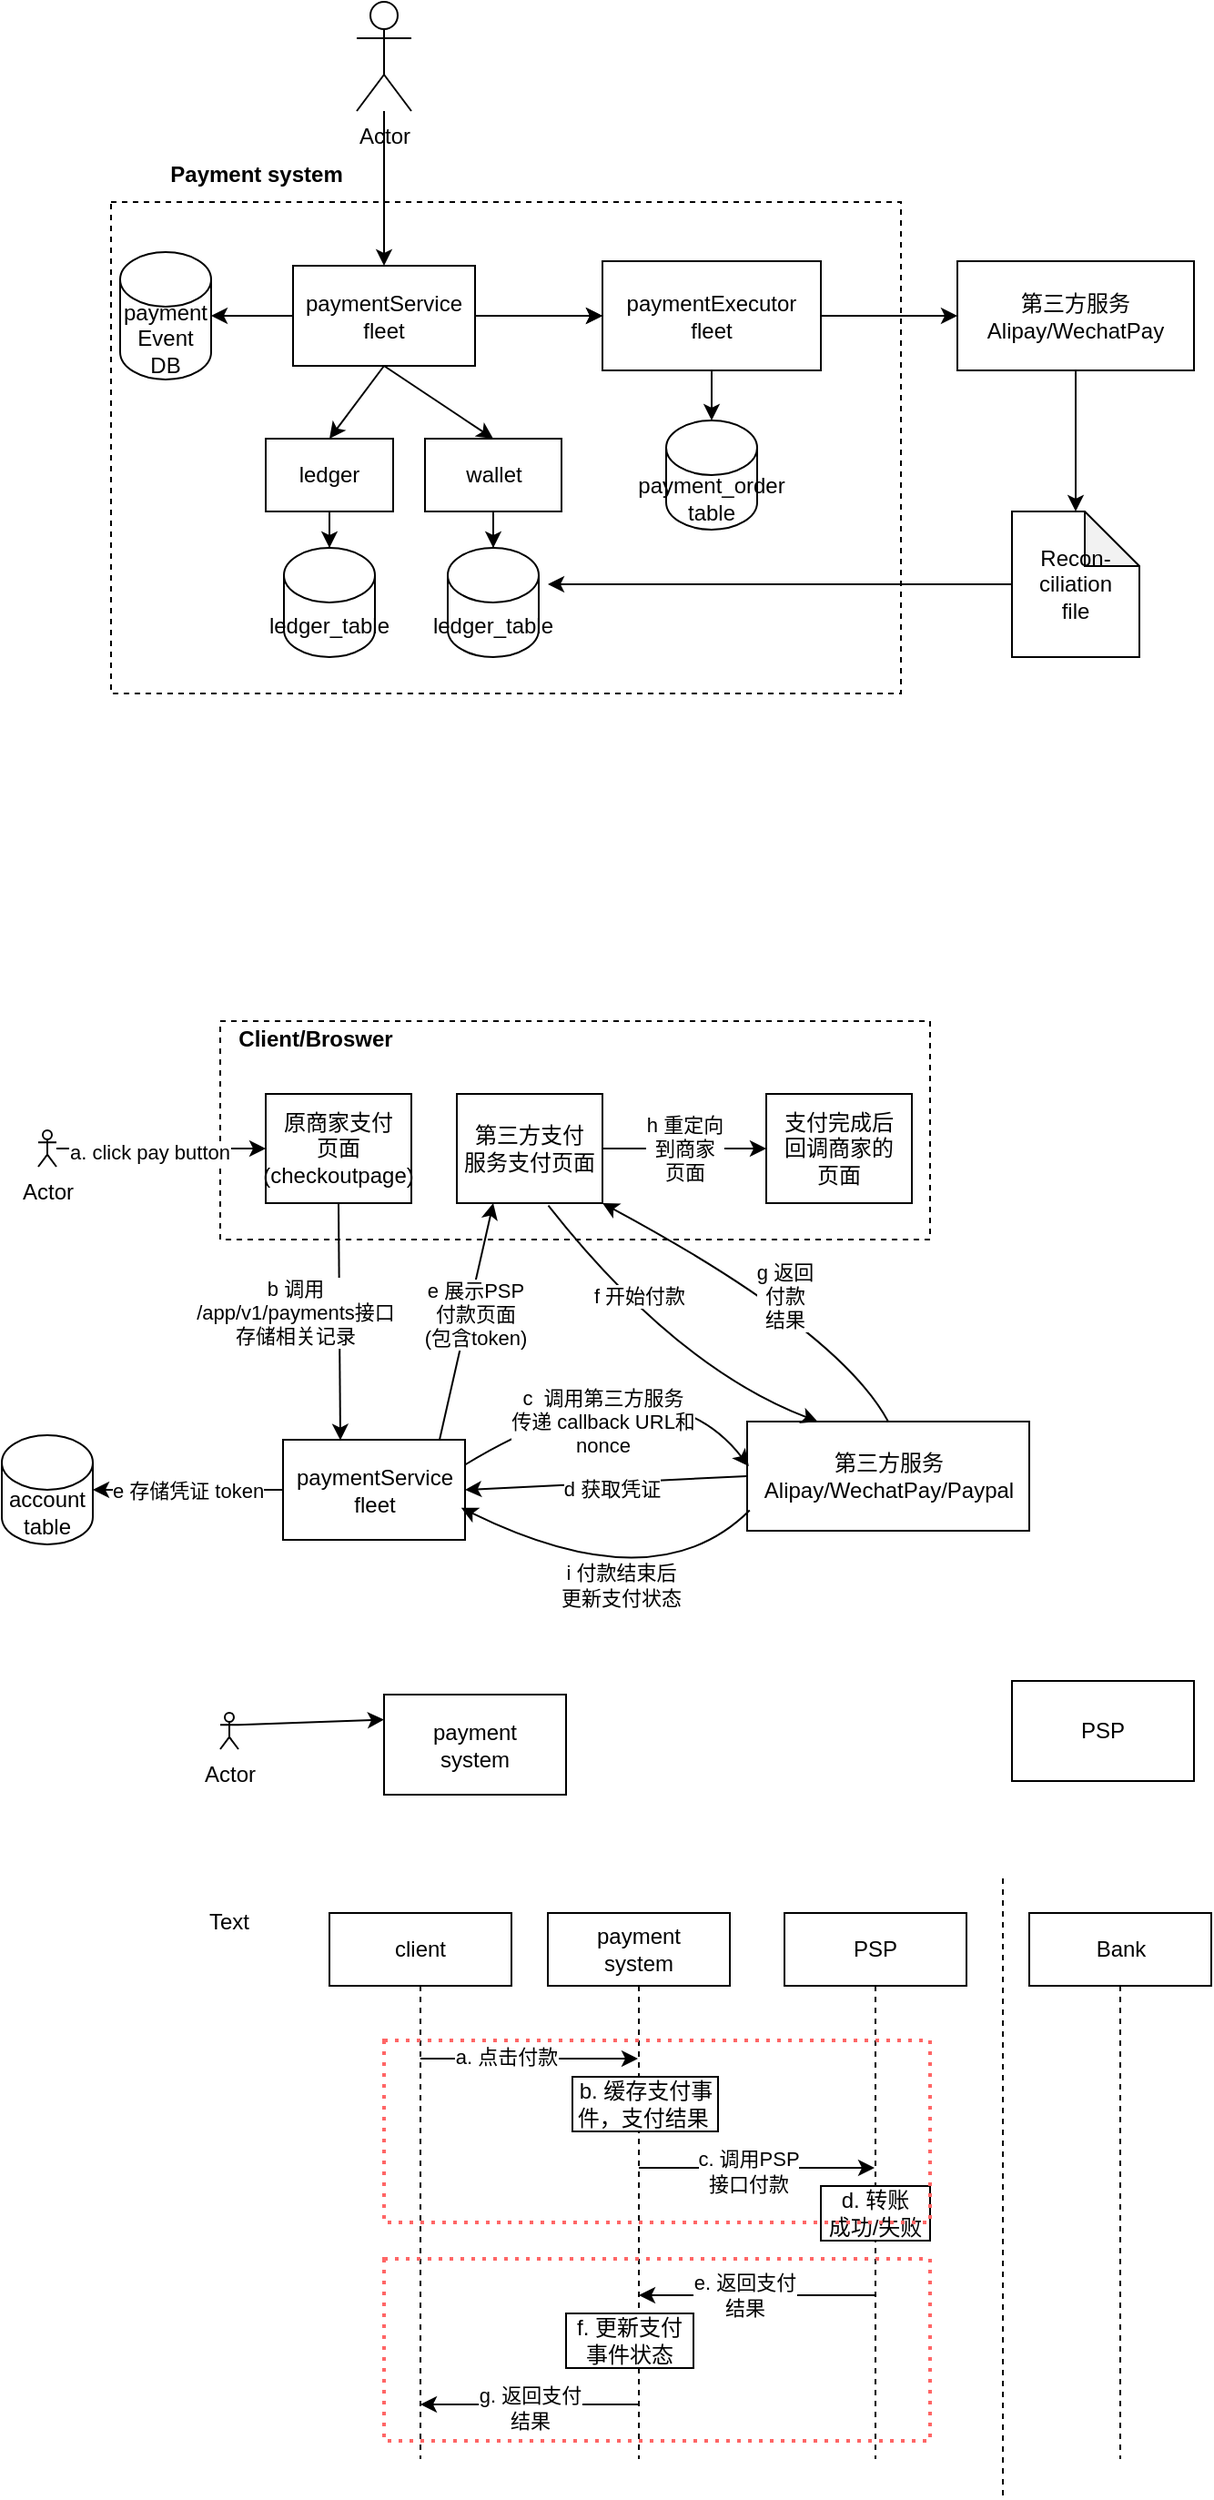 <mxfile version="21.2.9" type="github">
  <diagram name="第 1 页" id="kzGc7oRQ1Pldm_sT-_sH">
    <mxGraphModel dx="1348" dy="861" grid="1" gridSize="10" guides="1" tooltips="1" connect="1" arrows="1" fold="1" page="1" pageScale="1" pageWidth="827" pageHeight="1169" background="#FFFFFF" math="0" shadow="0">
      <root>
        <mxCell id="0" />
        <mxCell id="1" parent="0" />
        <mxCell id="zvotqxtV_hxMc-tcyJg2-2" value="" style="rounded=0;whiteSpace=wrap;html=1;fillColor=none;dashed=1;" vertex="1" parent="1">
          <mxGeometry x="160" y="190" width="434" height="270" as="geometry" />
        </mxCell>
        <mxCell id="zvotqxtV_hxMc-tcyJg2-44" value="" style="rounded=0;whiteSpace=wrap;html=1;fillColor=none;dashed=1;" vertex="1" parent="1">
          <mxGeometry x="220" y="640" width="390" height="120" as="geometry" />
        </mxCell>
        <mxCell id="zvotqxtV_hxMc-tcyJg2-27" style="edgeStyle=orthogonalEdgeStyle;rounded=0;orthogonalLoop=1;jettySize=auto;html=1;entryX=0.5;entryY=0;entryDx=0;entryDy=0;" edge="1" parent="1" source="zvotqxtV_hxMc-tcyJg2-3" target="zvotqxtV_hxMc-tcyJg2-7">
          <mxGeometry relative="1" as="geometry" />
        </mxCell>
        <mxCell id="zvotqxtV_hxMc-tcyJg2-3" value="Actor" style="shape=umlActor;verticalLabelPosition=bottom;verticalAlign=top;html=1;outlineConnect=0;" vertex="1" parent="1">
          <mxGeometry x="295" y="80" width="30" height="60" as="geometry" />
        </mxCell>
        <mxCell id="zvotqxtV_hxMc-tcyJg2-21" style="edgeStyle=orthogonalEdgeStyle;rounded=0;orthogonalLoop=1;jettySize=auto;html=1;" edge="1" parent="1" source="zvotqxtV_hxMc-tcyJg2-4" target="zvotqxtV_hxMc-tcyJg2-12">
          <mxGeometry relative="1" as="geometry">
            <mxPoint x="745" y="410" as="targetPoint" />
          </mxGeometry>
        </mxCell>
        <mxCell id="zvotqxtV_hxMc-tcyJg2-4" value="第三方服务&lt;br&gt;Alipay/WechatPay" style="rounded=0;whiteSpace=wrap;html=1;fillColor=none;" vertex="1" parent="1">
          <mxGeometry x="625" y="222.5" width="130" height="60" as="geometry" />
        </mxCell>
        <mxCell id="zvotqxtV_hxMc-tcyJg2-26" style="edgeStyle=orthogonalEdgeStyle;rounded=0;orthogonalLoop=1;jettySize=auto;html=1;" edge="1" parent="1" source="zvotqxtV_hxMc-tcyJg2-6" target="zvotqxtV_hxMc-tcyJg2-9">
          <mxGeometry relative="1" as="geometry" />
        </mxCell>
        <mxCell id="zvotqxtV_hxMc-tcyJg2-29" style="edgeStyle=orthogonalEdgeStyle;rounded=0;orthogonalLoop=1;jettySize=auto;html=1;" edge="1" parent="1" source="zvotqxtV_hxMc-tcyJg2-6" target="zvotqxtV_hxMc-tcyJg2-4">
          <mxGeometry relative="1" as="geometry" />
        </mxCell>
        <mxCell id="zvotqxtV_hxMc-tcyJg2-6" value="paymentExecutor&lt;br&gt;fleet" style="rounded=0;whiteSpace=wrap;html=1;" vertex="1" parent="1">
          <mxGeometry x="430" y="222.5" width="120" height="60" as="geometry" />
        </mxCell>
        <mxCell id="zvotqxtV_hxMc-tcyJg2-28" style="edgeStyle=orthogonalEdgeStyle;rounded=0;orthogonalLoop=1;jettySize=auto;html=1;" edge="1" parent="1" source="zvotqxtV_hxMc-tcyJg2-7" target="zvotqxtV_hxMc-tcyJg2-6">
          <mxGeometry relative="1" as="geometry" />
        </mxCell>
        <mxCell id="zvotqxtV_hxMc-tcyJg2-31" value="" style="edgeStyle=orthogonalEdgeStyle;rounded=0;orthogonalLoop=1;jettySize=auto;html=1;" edge="1" parent="1" source="zvotqxtV_hxMc-tcyJg2-7" target="zvotqxtV_hxMc-tcyJg2-6">
          <mxGeometry relative="1" as="geometry" />
        </mxCell>
        <mxCell id="zvotqxtV_hxMc-tcyJg2-90" style="edgeStyle=orthogonalEdgeStyle;rounded=0;orthogonalLoop=1;jettySize=auto;html=1;entryX=1;entryY=0.5;entryDx=0;entryDy=0;entryPerimeter=0;" edge="1" parent="1" source="zvotqxtV_hxMc-tcyJg2-7" target="zvotqxtV_hxMc-tcyJg2-89">
          <mxGeometry relative="1" as="geometry" />
        </mxCell>
        <mxCell id="zvotqxtV_hxMc-tcyJg2-7" value="paymentService&lt;br&gt;fleet" style="rounded=0;whiteSpace=wrap;html=1;" vertex="1" parent="1">
          <mxGeometry x="260" y="225" width="100" height="55" as="geometry" />
        </mxCell>
        <mxCell id="zvotqxtV_hxMc-tcyJg2-9" value="payment_order&lt;br&gt;table" style="shape=cylinder3;whiteSpace=wrap;html=1;boundedLbl=1;backgroundOutline=1;size=15;" vertex="1" parent="1">
          <mxGeometry x="465" y="310" width="50" height="60" as="geometry" />
        </mxCell>
        <mxCell id="zvotqxtV_hxMc-tcyJg2-22" style="edgeStyle=orthogonalEdgeStyle;rounded=0;orthogonalLoop=1;jettySize=auto;html=1;entryX=1;entryY=0.5;entryDx=0;entryDy=0;" edge="1" parent="1" source="zvotqxtV_hxMc-tcyJg2-12">
          <mxGeometry relative="1" as="geometry">
            <mxPoint x="400" y="400" as="targetPoint" />
          </mxGeometry>
        </mxCell>
        <mxCell id="zvotqxtV_hxMc-tcyJg2-12" value="Recon-&lt;br&gt;ciliation&lt;br&gt;file" style="shape=note;whiteSpace=wrap;html=1;backgroundOutline=1;darkOpacity=0.05;" vertex="1" parent="1">
          <mxGeometry x="655" y="360" width="70" height="80" as="geometry" />
        </mxCell>
        <mxCell id="zvotqxtV_hxMc-tcyJg2-14" value="ledger_table" style="shape=cylinder3;whiteSpace=wrap;html=1;boundedLbl=1;backgroundOutline=1;size=15;" vertex="1" parent="1">
          <mxGeometry x="255" y="380" width="50" height="60" as="geometry" />
        </mxCell>
        <mxCell id="zvotqxtV_hxMc-tcyJg2-30" value="Payment system" style="text;html=1;strokeColor=none;fillColor=none;align=center;verticalAlign=middle;whiteSpace=wrap;rounded=0;fontStyle=1" vertex="1" parent="1">
          <mxGeometry x="175" y="160" width="130" height="30" as="geometry" />
        </mxCell>
        <mxCell id="zvotqxtV_hxMc-tcyJg2-34" style="edgeStyle=orthogonalEdgeStyle;rounded=0;orthogonalLoop=1;jettySize=auto;html=1;exitX=0.5;exitY=1;exitDx=0;exitDy=0;" edge="1" parent="1" source="zvotqxtV_hxMc-tcyJg2-2" target="zvotqxtV_hxMc-tcyJg2-2">
          <mxGeometry relative="1" as="geometry" />
        </mxCell>
        <mxCell id="zvotqxtV_hxMc-tcyJg2-40" value="原商家支付&lt;br&gt;页面(checkoutpage)" style="rounded=0;whiteSpace=wrap;html=1;" vertex="1" parent="1">
          <mxGeometry x="245" y="680" width="80" height="60" as="geometry" />
        </mxCell>
        <mxCell id="zvotqxtV_hxMc-tcyJg2-41" value="第三方服务&lt;br&gt;Alipay/WechatPay/Paypal" style="rounded=0;whiteSpace=wrap;html=1;fillColor=none;" vertex="1" parent="1">
          <mxGeometry x="509.5" y="860" width="155" height="60" as="geometry" />
        </mxCell>
        <mxCell id="zvotqxtV_hxMc-tcyJg2-47" style="edgeStyle=orthogonalEdgeStyle;rounded=0;orthogonalLoop=1;jettySize=auto;html=1;" edge="1" parent="1" source="zvotqxtV_hxMc-tcyJg2-42" target="zvotqxtV_hxMc-tcyJg2-40">
          <mxGeometry relative="1" as="geometry" />
        </mxCell>
        <mxCell id="zvotqxtV_hxMc-tcyJg2-92" value="a. click pay button" style="edgeLabel;html=1;align=center;verticalAlign=middle;resizable=0;points=[];" vertex="1" connectable="0" parent="zvotqxtV_hxMc-tcyJg2-47">
          <mxGeometry x="-0.146" y="-2" relative="1" as="geometry">
            <mxPoint x="2" as="offset" />
          </mxGeometry>
        </mxCell>
        <mxCell id="zvotqxtV_hxMc-tcyJg2-42" value="Actor" style="shape=umlActor;verticalLabelPosition=bottom;verticalAlign=top;html=1;outlineConnect=0;" vertex="1" parent="1">
          <mxGeometry x="120" y="700" width="10" height="20" as="geometry" />
        </mxCell>
        <mxCell id="zvotqxtV_hxMc-tcyJg2-80" value="h 重定向&lt;br&gt;到商家&lt;br&gt;页面" style="edgeStyle=orthogonalEdgeStyle;rounded=0;orthogonalLoop=1;jettySize=auto;html=1;" edge="1" parent="1" source="zvotqxtV_hxMc-tcyJg2-49" target="zvotqxtV_hxMc-tcyJg2-50">
          <mxGeometry relative="1" as="geometry" />
        </mxCell>
        <mxCell id="zvotqxtV_hxMc-tcyJg2-49" value="第三方支付&lt;br&gt;服务支付页面" style="rounded=0;whiteSpace=wrap;html=1;" vertex="1" parent="1">
          <mxGeometry x="350" y="680" width="80" height="60" as="geometry" />
        </mxCell>
        <mxCell id="zvotqxtV_hxMc-tcyJg2-50" value="支付完成后&lt;br&gt;回调商家的&lt;br&gt;页面" style="rounded=0;whiteSpace=wrap;html=1;" vertex="1" parent="1">
          <mxGeometry x="520" y="680" width="80" height="60" as="geometry" />
        </mxCell>
        <mxCell id="zvotqxtV_hxMc-tcyJg2-65" value="e 存储凭证 token" style="edgeStyle=orthogonalEdgeStyle;rounded=0;orthogonalLoop=1;jettySize=auto;html=1;entryX=1;entryY=0.5;entryDx=0;entryDy=0;entryPerimeter=0;" edge="1" parent="1" source="zvotqxtV_hxMc-tcyJg2-52" target="zvotqxtV_hxMc-tcyJg2-63">
          <mxGeometry relative="1" as="geometry" />
        </mxCell>
        <mxCell id="zvotqxtV_hxMc-tcyJg2-52" value="paymentService&lt;br&gt;fleet" style="rounded=0;whiteSpace=wrap;html=1;" vertex="1" parent="1">
          <mxGeometry x="254.5" y="870" width="100" height="55" as="geometry" />
        </mxCell>
        <mxCell id="zvotqxtV_hxMc-tcyJg2-57" value="" style="endArrow=classic;html=1;rounded=0;exitX=0.5;exitY=1;exitDx=0;exitDy=0;entryX=0.315;entryY=0.005;entryDx=0;entryDy=0;entryPerimeter=0;" edge="1" parent="1" source="zvotqxtV_hxMc-tcyJg2-40" target="zvotqxtV_hxMc-tcyJg2-52">
          <mxGeometry width="50" height="50" relative="1" as="geometry">
            <mxPoint x="240" y="830" as="sourcePoint" />
            <mxPoint x="280" y="790" as="targetPoint" />
          </mxGeometry>
        </mxCell>
        <mxCell id="zvotqxtV_hxMc-tcyJg2-93" value="b 调用 &lt;br&gt;/app/v1/payments接口&lt;br&gt;存储相关记录" style="edgeLabel;html=1;align=center;verticalAlign=middle;resizable=0;points=[];" vertex="1" connectable="0" parent="zvotqxtV_hxMc-tcyJg2-57">
          <mxGeometry x="-0.205" y="1" relative="1" as="geometry">
            <mxPoint x="-26" y="8" as="offset" />
          </mxGeometry>
        </mxCell>
        <mxCell id="zvotqxtV_hxMc-tcyJg2-63" value="account&lt;br&gt;table" style="shape=cylinder3;whiteSpace=wrap;html=1;boundedLbl=1;backgroundOutline=1;size=15;" vertex="1" parent="1">
          <mxGeometry x="100" y="867.5" width="50" height="60" as="geometry" />
        </mxCell>
        <mxCell id="zvotqxtV_hxMc-tcyJg2-68" value="Client/Broswer" style="text;html=1;strokeColor=none;fillColor=none;align=center;verticalAlign=middle;whiteSpace=wrap;rounded=0;fontStyle=1" vertex="1" parent="1">
          <mxGeometry x="220" y="640" width="105" height="20" as="geometry" />
        </mxCell>
        <mxCell id="zvotqxtV_hxMc-tcyJg2-69" value="" style="endArrow=classic;html=1;rounded=0;exitX=0.86;exitY=0;exitDx=0;exitDy=0;entryX=0.25;entryY=1;entryDx=0;entryDy=0;exitPerimeter=0;" edge="1" parent="1" source="zvotqxtV_hxMc-tcyJg2-52" target="zvotqxtV_hxMc-tcyJg2-49">
          <mxGeometry width="50" height="50" relative="1" as="geometry">
            <mxPoint x="370" y="840" as="sourcePoint" />
            <mxPoint x="230" y="873" as="targetPoint" />
          </mxGeometry>
        </mxCell>
        <mxCell id="zvotqxtV_hxMc-tcyJg2-96" value="e 展示PSP&lt;br&gt;付款页面&lt;br&gt;(包含token)" style="edgeLabel;html=1;align=center;verticalAlign=middle;resizable=0;points=[];" vertex="1" connectable="0" parent="zvotqxtV_hxMc-tcyJg2-69">
          <mxGeometry x="-0.242" y="1" relative="1" as="geometry">
            <mxPoint x="9" y="-20" as="offset" />
          </mxGeometry>
        </mxCell>
        <mxCell id="zvotqxtV_hxMc-tcyJg2-72" value="" style="curved=1;endArrow=classic;html=1;rounded=0;exitX=0.5;exitY=0;exitDx=0;exitDy=0;entryX=1;entryY=1;entryDx=0;entryDy=0;" edge="1" parent="1" source="zvotqxtV_hxMc-tcyJg2-41" target="zvotqxtV_hxMc-tcyJg2-49">
          <mxGeometry width="50" height="50" relative="1" as="geometry">
            <mxPoint x="594" y="840" as="sourcePoint" />
            <mxPoint x="644" y="790" as="targetPoint" />
            <Array as="points">
              <mxPoint x="560" y="810" />
            </Array>
          </mxGeometry>
        </mxCell>
        <mxCell id="zvotqxtV_hxMc-tcyJg2-98" value="g 返回&lt;br&gt;付款&lt;br&gt;结果" style="edgeLabel;html=1;align=center;verticalAlign=middle;resizable=0;points=[];" vertex="1" connectable="0" parent="zvotqxtV_hxMc-tcyJg2-72">
          <mxGeometry x="-0.01" y="5" relative="1" as="geometry">
            <mxPoint x="11" y="-3" as="offset" />
          </mxGeometry>
        </mxCell>
        <mxCell id="zvotqxtV_hxMc-tcyJg2-74" value="" style="curved=1;endArrow=classic;html=1;rounded=0;exitX=0.628;exitY=1.022;exitDx=0;exitDy=0;entryX=0.25;entryY=0;entryDx=0;entryDy=0;exitPerimeter=0;" edge="1" parent="1" source="zvotqxtV_hxMc-tcyJg2-49" target="zvotqxtV_hxMc-tcyJg2-41">
          <mxGeometry width="50" height="50" relative="1" as="geometry">
            <mxPoint x="496" y="881" as="sourcePoint" />
            <mxPoint x="420" y="780" as="targetPoint" />
            <Array as="points">
              <mxPoint x="470" y="830" />
            </Array>
          </mxGeometry>
        </mxCell>
        <mxCell id="zvotqxtV_hxMc-tcyJg2-97" value="f 开始付款" style="edgeLabel;html=1;align=center;verticalAlign=middle;resizable=0;points=[];" vertex="1" connectable="0" parent="zvotqxtV_hxMc-tcyJg2-74">
          <mxGeometry x="-0.181" y="10" relative="1" as="geometry">
            <mxPoint x="-8" y="-8" as="offset" />
          </mxGeometry>
        </mxCell>
        <mxCell id="zvotqxtV_hxMc-tcyJg2-76" value="" style="curved=1;endArrow=classic;html=1;rounded=0;exitX=1;exitY=0.25;exitDx=0;exitDy=0;entryX=0.006;entryY=0.409;entryDx=0;entryDy=0;entryPerimeter=0;" edge="1" parent="1" source="zvotqxtV_hxMc-tcyJg2-52" target="zvotqxtV_hxMc-tcyJg2-41">
          <mxGeometry width="50" height="50" relative="1" as="geometry">
            <mxPoint x="428.92" y="865.08" as="sourcePoint" />
            <mxPoint x="480" y="810" as="targetPoint" />
            <Array as="points">
              <mxPoint x="460" y="820" />
            </Array>
          </mxGeometry>
        </mxCell>
        <mxCell id="zvotqxtV_hxMc-tcyJg2-94" value="c&amp;nbsp; 调用第三方服务&lt;br&gt;传递 callback URL和&lt;br&gt;nonce" style="edgeLabel;html=1;align=center;verticalAlign=middle;resizable=0;points=[];" vertex="1" connectable="0" parent="zvotqxtV_hxMc-tcyJg2-76">
          <mxGeometry x="0.123" y="-9" relative="1" as="geometry">
            <mxPoint x="-28" y="28" as="offset" />
          </mxGeometry>
        </mxCell>
        <mxCell id="zvotqxtV_hxMc-tcyJg2-77" value="" style="curved=1;endArrow=classic;html=1;rounded=0;exitX=0;exitY=0.5;exitDx=0;exitDy=0;entryX=1;entryY=0.5;entryDx=0;entryDy=0;" edge="1" parent="1" source="zvotqxtV_hxMc-tcyJg2-41" target="zvotqxtV_hxMc-tcyJg2-52">
          <mxGeometry width="50" height="50" relative="1" as="geometry">
            <mxPoint x="439.5" y="950" as="sourcePoint" />
            <mxPoint x="349.5" y="900" as="targetPoint" />
            <Array as="points" />
          </mxGeometry>
        </mxCell>
        <mxCell id="zvotqxtV_hxMc-tcyJg2-95" value="d 获取凭证" style="edgeLabel;html=1;align=center;verticalAlign=middle;resizable=0;points=[];" vertex="1" connectable="0" parent="zvotqxtV_hxMc-tcyJg2-77">
          <mxGeometry x="-0.203" y="-10" relative="1" as="geometry">
            <mxPoint x="-12" y="14" as="offset" />
          </mxGeometry>
        </mxCell>
        <mxCell id="zvotqxtV_hxMc-tcyJg2-86" style="edgeStyle=orthogonalEdgeStyle;rounded=0;orthogonalLoop=1;jettySize=auto;html=1;entryX=0.5;entryY=0;entryDx=0;entryDy=0;entryPerimeter=0;" edge="1" parent="1" source="zvotqxtV_hxMc-tcyJg2-81" target="zvotqxtV_hxMc-tcyJg2-14">
          <mxGeometry relative="1" as="geometry" />
        </mxCell>
        <mxCell id="zvotqxtV_hxMc-tcyJg2-81" value="ledger" style="rounded=0;whiteSpace=wrap;html=1;" vertex="1" parent="1">
          <mxGeometry x="245" y="320" width="70" height="40" as="geometry" />
        </mxCell>
        <mxCell id="zvotqxtV_hxMc-tcyJg2-88" style="edgeStyle=orthogonalEdgeStyle;rounded=0;orthogonalLoop=1;jettySize=auto;html=1;" edge="1" parent="1" source="zvotqxtV_hxMc-tcyJg2-82" target="zvotqxtV_hxMc-tcyJg2-83">
          <mxGeometry relative="1" as="geometry" />
        </mxCell>
        <mxCell id="zvotqxtV_hxMc-tcyJg2-82" value="wallet" style="rounded=0;whiteSpace=wrap;html=1;" vertex="1" parent="1">
          <mxGeometry x="332.5" y="320" width="75" height="40" as="geometry" />
        </mxCell>
        <mxCell id="zvotqxtV_hxMc-tcyJg2-83" value="ledger_table" style="shape=cylinder3;whiteSpace=wrap;html=1;boundedLbl=1;backgroundOutline=1;size=15;" vertex="1" parent="1">
          <mxGeometry x="345" y="380" width="50" height="60" as="geometry" />
        </mxCell>
        <mxCell id="zvotqxtV_hxMc-tcyJg2-84" value="" style="endArrow=classic;html=1;rounded=0;exitX=0.5;exitY=1;exitDx=0;exitDy=0;entryX=0.5;entryY=0;entryDx=0;entryDy=0;" edge="1" parent="1" source="zvotqxtV_hxMc-tcyJg2-7" target="zvotqxtV_hxMc-tcyJg2-81">
          <mxGeometry width="50" height="50" relative="1" as="geometry">
            <mxPoint x="140" y="420" as="sourcePoint" />
            <mxPoint x="190" y="370" as="targetPoint" />
          </mxGeometry>
        </mxCell>
        <mxCell id="zvotqxtV_hxMc-tcyJg2-85" value="" style="endArrow=classic;html=1;rounded=0;exitX=0.5;exitY=1;exitDx=0;exitDy=0;" edge="1" parent="1" source="zvotqxtV_hxMc-tcyJg2-7">
          <mxGeometry width="50" height="50" relative="1" as="geometry">
            <mxPoint x="320" y="290" as="sourcePoint" />
            <mxPoint x="370" y="320" as="targetPoint" />
          </mxGeometry>
        </mxCell>
        <mxCell id="zvotqxtV_hxMc-tcyJg2-89" value="payment&lt;br&gt;Event&lt;br&gt;DB" style="shape=cylinder3;whiteSpace=wrap;html=1;boundedLbl=1;backgroundOutline=1;size=15;" vertex="1" parent="1">
          <mxGeometry x="165" y="217.5" width="50" height="70" as="geometry" />
        </mxCell>
        <mxCell id="zvotqxtV_hxMc-tcyJg2-99" value="" style="curved=1;endArrow=classic;html=1;rounded=0;exitX=0.009;exitY=0.813;exitDx=0;exitDy=0;entryX=0.979;entryY=0.68;entryDx=0;entryDy=0;entryPerimeter=0;exitPerimeter=0;" edge="1" parent="1" source="zvotqxtV_hxMc-tcyJg2-41" target="zvotqxtV_hxMc-tcyJg2-52">
          <mxGeometry width="50" height="50" relative="1" as="geometry">
            <mxPoint x="499.5" y="900" as="sourcePoint" />
            <mxPoint x="427.34" y="907" as="targetPoint" />
            <Array as="points">
              <mxPoint x="459.5" y="960" />
            </Array>
          </mxGeometry>
        </mxCell>
        <mxCell id="zvotqxtV_hxMc-tcyJg2-100" value="i 付款结束后&lt;br&gt;更新支付状态" style="edgeLabel;html=1;align=center;verticalAlign=middle;resizable=0;points=[];" vertex="1" connectable="0" parent="zvotqxtV_hxMc-tcyJg2-99">
          <mxGeometry x="-0.203" y="-10" relative="1" as="geometry">
            <mxPoint x="-21" as="offset" />
          </mxGeometry>
        </mxCell>
        <mxCell id="zvotqxtV_hxMc-tcyJg2-105" value="Actor" style="shape=umlActor;verticalLabelPosition=bottom;verticalAlign=top;html=1;outlineConnect=0;" vertex="1" parent="1">
          <mxGeometry x="220" y="1020" width="10" height="20" as="geometry" />
        </mxCell>
        <mxCell id="zvotqxtV_hxMc-tcyJg2-106" value="payment&lt;br&gt;system" style="rounded=0;whiteSpace=wrap;html=1;" vertex="1" parent="1">
          <mxGeometry x="310" y="1010" width="100" height="55" as="geometry" />
        </mxCell>
        <mxCell id="zvotqxtV_hxMc-tcyJg2-107" value="PSP" style="rounded=0;whiteSpace=wrap;html=1;" vertex="1" parent="1">
          <mxGeometry x="655" y="1002.5" width="100" height="55" as="geometry" />
        </mxCell>
        <mxCell id="zvotqxtV_hxMc-tcyJg2-109" value="" style="endArrow=classic;html=1;rounded=0;entryX=0;entryY=0.25;entryDx=0;entryDy=0;exitX=1;exitY=0.333;exitDx=0;exitDy=0;exitPerimeter=0;" edge="1" parent="1" source="zvotqxtV_hxMc-tcyJg2-105" target="zvotqxtV_hxMc-tcyJg2-106">
          <mxGeometry width="50" height="50" relative="1" as="geometry">
            <mxPoint x="220" y="1050" as="sourcePoint" />
            <mxPoint x="270" y="1000" as="targetPoint" />
          </mxGeometry>
        </mxCell>
        <mxCell id="zvotqxtV_hxMc-tcyJg2-116" style="edgeStyle=elbowEdgeStyle;rounded=0;orthogonalLoop=1;jettySize=auto;html=1;elbow=vertical;curved=0;" edge="1" parent="1" source="zvotqxtV_hxMc-tcyJg2-110" target="zvotqxtV_hxMc-tcyJg2-111">
          <mxGeometry relative="1" as="geometry">
            <Array as="points">
              <mxPoint x="390" y="1210" />
            </Array>
          </mxGeometry>
        </mxCell>
        <mxCell id="zvotqxtV_hxMc-tcyJg2-117" value="a. 点击付款" style="edgeLabel;html=1;align=center;verticalAlign=middle;resizable=0;points=[];" vertex="1" connectable="0" parent="zvotqxtV_hxMc-tcyJg2-116">
          <mxGeometry x="-0.213" y="1" relative="1" as="geometry">
            <mxPoint as="offset" />
          </mxGeometry>
        </mxCell>
        <mxCell id="zvotqxtV_hxMc-tcyJg2-110" value="client" style="shape=umlLifeline;perimeter=lifelinePerimeter;whiteSpace=wrap;html=1;container=1;dropTarget=0;collapsible=0;recursiveResize=0;outlineConnect=0;portConstraint=eastwest;newEdgeStyle={&quot;edgeStyle&quot;:&quot;elbowEdgeStyle&quot;,&quot;elbow&quot;:&quot;vertical&quot;,&quot;curved&quot;:0,&quot;rounded&quot;:0};" vertex="1" parent="1">
          <mxGeometry x="280" y="1130" width="100" height="300" as="geometry" />
        </mxCell>
        <mxCell id="zvotqxtV_hxMc-tcyJg2-118" style="edgeStyle=elbowEdgeStyle;rounded=0;orthogonalLoop=1;jettySize=auto;html=1;elbow=vertical;curved=0;" edge="1" parent="1" source="zvotqxtV_hxMc-tcyJg2-111" target="zvotqxtV_hxMc-tcyJg2-112">
          <mxGeometry relative="1" as="geometry">
            <Array as="points">
              <mxPoint x="520" y="1270" />
              <mxPoint x="520" y="1260" />
            </Array>
          </mxGeometry>
        </mxCell>
        <mxCell id="zvotqxtV_hxMc-tcyJg2-119" value="c. 调用PSP&lt;br&gt;接口付款" style="edgeLabel;html=1;align=center;verticalAlign=middle;resizable=0;points=[];" vertex="1" connectable="0" parent="zvotqxtV_hxMc-tcyJg2-118">
          <mxGeometry x="-0.174" y="-2" relative="1" as="geometry">
            <mxPoint x="6" as="offset" />
          </mxGeometry>
        </mxCell>
        <mxCell id="zvotqxtV_hxMc-tcyJg2-125" style="edgeStyle=elbowEdgeStyle;rounded=0;orthogonalLoop=1;jettySize=auto;html=1;elbow=vertical;curved=0;" edge="1" parent="1" source="zvotqxtV_hxMc-tcyJg2-111" target="zvotqxtV_hxMc-tcyJg2-110">
          <mxGeometry relative="1" as="geometry">
            <Array as="points">
              <mxPoint x="390" y="1400" />
            </Array>
          </mxGeometry>
        </mxCell>
        <mxCell id="zvotqxtV_hxMc-tcyJg2-126" value="g. 返回支付&lt;br&gt;结果" style="edgeLabel;html=1;align=center;verticalAlign=middle;resizable=0;points=[];" vertex="1" connectable="0" parent="zvotqxtV_hxMc-tcyJg2-125">
          <mxGeometry x="0.273" y="2" relative="1" as="geometry">
            <mxPoint x="16" as="offset" />
          </mxGeometry>
        </mxCell>
        <mxCell id="zvotqxtV_hxMc-tcyJg2-111" value="payment&lt;br&gt;system" style="shape=umlLifeline;perimeter=lifelinePerimeter;whiteSpace=wrap;html=1;container=1;dropTarget=0;collapsible=0;recursiveResize=0;outlineConnect=0;portConstraint=eastwest;newEdgeStyle={&quot;edgeStyle&quot;:&quot;elbowEdgeStyle&quot;,&quot;elbow&quot;:&quot;vertical&quot;,&quot;curved&quot;:0,&quot;rounded&quot;:0};" vertex="1" parent="1">
          <mxGeometry x="400" y="1130" width="100" height="300" as="geometry" />
        </mxCell>
        <mxCell id="zvotqxtV_hxMc-tcyJg2-123" style="edgeStyle=elbowEdgeStyle;rounded=0;orthogonalLoop=1;jettySize=auto;html=1;elbow=vertical;curved=0;" edge="1" parent="1" source="zvotqxtV_hxMc-tcyJg2-112" target="zvotqxtV_hxMc-tcyJg2-111">
          <mxGeometry relative="1" as="geometry">
            <Array as="points">
              <mxPoint x="520" y="1340" />
            </Array>
          </mxGeometry>
        </mxCell>
        <mxCell id="zvotqxtV_hxMc-tcyJg2-124" value="e. 返回支付&lt;br&gt;结果" style="edgeLabel;html=1;align=center;verticalAlign=middle;resizable=0;points=[];" vertex="1" connectable="0" parent="zvotqxtV_hxMc-tcyJg2-123">
          <mxGeometry x="0.105" relative="1" as="geometry">
            <mxPoint as="offset" />
          </mxGeometry>
        </mxCell>
        <mxCell id="zvotqxtV_hxMc-tcyJg2-112" value="PSP" style="shape=umlLifeline;perimeter=lifelinePerimeter;whiteSpace=wrap;html=1;container=1;dropTarget=0;collapsible=0;recursiveResize=0;outlineConnect=0;portConstraint=eastwest;newEdgeStyle={&quot;edgeStyle&quot;:&quot;elbowEdgeStyle&quot;,&quot;elbow&quot;:&quot;vertical&quot;,&quot;curved&quot;:0,&quot;rounded&quot;:0};" vertex="1" parent="1">
          <mxGeometry x="530" y="1130" width="100" height="300" as="geometry" />
        </mxCell>
        <mxCell id="zvotqxtV_hxMc-tcyJg2-113" value="Bank" style="shape=umlLifeline;perimeter=lifelinePerimeter;whiteSpace=wrap;html=1;container=1;dropTarget=0;collapsible=0;recursiveResize=0;outlineConnect=0;portConstraint=eastwest;newEdgeStyle={&quot;edgeStyle&quot;:&quot;elbowEdgeStyle&quot;,&quot;elbow&quot;:&quot;vertical&quot;,&quot;curved&quot;:0,&quot;rounded&quot;:0};" vertex="1" parent="1">
          <mxGeometry x="664.5" y="1130" width="100" height="300" as="geometry" />
        </mxCell>
        <mxCell id="zvotqxtV_hxMc-tcyJg2-122" value="" style="endArrow=none;dashed=1;html=1;rounded=0;" edge="1" parent="1">
          <mxGeometry width="50" height="50" relative="1" as="geometry">
            <mxPoint x="650" y="1450" as="sourcePoint" />
            <mxPoint x="650" y="1110" as="targetPoint" />
          </mxGeometry>
        </mxCell>
        <mxCell id="zvotqxtV_hxMc-tcyJg2-127" value="b. 缓存支付事件，支付结果&amp;nbsp;" style="text;html=1;align=center;verticalAlign=middle;whiteSpace=wrap;rounded=0;fillColor=default;strokeColor=default;" vertex="1" parent="1">
          <mxGeometry x="413.5" y="1220" width="80" height="30" as="geometry" />
        </mxCell>
        <mxCell id="zvotqxtV_hxMc-tcyJg2-128" value="d. 转账&lt;br&gt;成功/失败" style="text;html=1;align=center;verticalAlign=middle;whiteSpace=wrap;rounded=0;fillColor=default;strokeColor=default;" vertex="1" parent="1">
          <mxGeometry x="550" y="1280" width="60" height="30" as="geometry" />
        </mxCell>
        <mxCell id="zvotqxtV_hxMc-tcyJg2-129" value="f. 更新支付事件状态" style="text;html=1;align=center;verticalAlign=middle;whiteSpace=wrap;rounded=0;fillColor=default;strokeColor=default;" vertex="1" parent="1">
          <mxGeometry x="410" y="1350" width="70" height="30" as="geometry" />
        </mxCell>
        <mxCell id="zvotqxtV_hxMc-tcyJg2-132" value="" style="rounded=0;whiteSpace=wrap;html=1;dashed=1;dashPattern=1 2;strokeColor=#FF6666;fillColor=none;strokeWidth=2;" vertex="1" parent="1">
          <mxGeometry x="310" y="1200" width="300" height="100" as="geometry" />
        </mxCell>
        <mxCell id="zvotqxtV_hxMc-tcyJg2-133" value="" style="rounded=0;whiteSpace=wrap;html=1;dashed=1;dashPattern=1 2;strokeColor=#FF6666;fillColor=none;strokeWidth=2;" vertex="1" parent="1">
          <mxGeometry x="310" y="1320" width="300" height="100" as="geometry" />
        </mxCell>
        <mxCell id="zvotqxtV_hxMc-tcyJg2-134" value="Text" style="text;html=1;strokeColor=none;fillColor=none;align=center;verticalAlign=middle;whiteSpace=wrap;rounded=0;" vertex="1" parent="1">
          <mxGeometry x="195" y="1120" width="60" height="30" as="geometry" />
        </mxCell>
      </root>
    </mxGraphModel>
  </diagram>
</mxfile>
